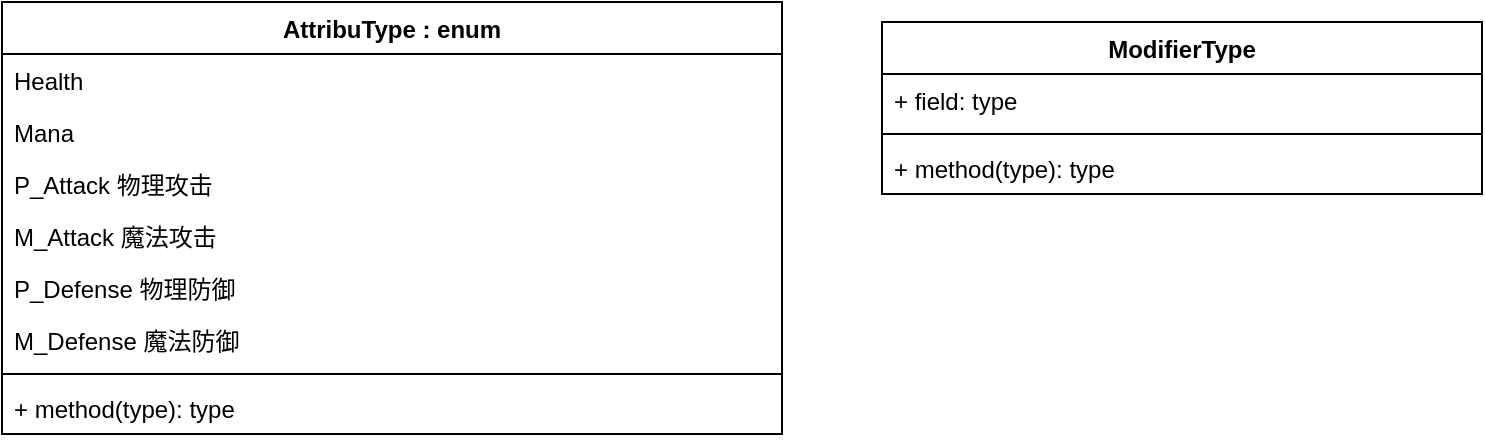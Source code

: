 <mxfile version="26.0.16">
  <diagram id="C5RBs43oDa-KdzZeNtuy" name="Page-1">
    <mxGraphModel dx="804" dy="746" grid="1" gridSize="10" guides="1" tooltips="1" connect="1" arrows="1" fold="1" page="1" pageScale="1" pageWidth="827" pageHeight="1169" math="0" shadow="0">
      <root>
        <mxCell id="WIyWlLk6GJQsqaUBKTNV-0" />
        <mxCell id="WIyWlLk6GJQsqaUBKTNV-1" parent="WIyWlLk6GJQsqaUBKTNV-0" />
        <mxCell id="uVSXAjv3Zr4qq0RaLcOH-0" value="AttribuType : enum" style="swimlane;fontStyle=1;align=center;verticalAlign=top;childLayout=stackLayout;horizontal=1;startSize=26;horizontalStack=0;resizeParent=1;resizeParentMax=0;resizeLast=0;collapsible=1;marginBottom=0;whiteSpace=wrap;html=1;" vertex="1" parent="WIyWlLk6GJQsqaUBKTNV-1">
          <mxGeometry x="30" y="80" width="390" height="216" as="geometry" />
        </mxCell>
        <mxCell id="uVSXAjv3Zr4qq0RaLcOH-1" value="Health" style="text;strokeColor=none;fillColor=none;align=left;verticalAlign=top;spacingLeft=4;spacingRight=4;overflow=hidden;rotatable=0;points=[[0,0.5],[1,0.5]];portConstraint=eastwest;whiteSpace=wrap;html=1;" vertex="1" parent="uVSXAjv3Zr4qq0RaLcOH-0">
          <mxGeometry y="26" width="390" height="26" as="geometry" />
        </mxCell>
        <mxCell id="uVSXAjv3Zr4qq0RaLcOH-9" value="Mana" style="text;strokeColor=none;fillColor=none;align=left;verticalAlign=top;spacingLeft=4;spacingRight=4;overflow=hidden;rotatable=0;points=[[0,0.5],[1,0.5]];portConstraint=eastwest;whiteSpace=wrap;html=1;" vertex="1" parent="uVSXAjv3Zr4qq0RaLcOH-0">
          <mxGeometry y="52" width="390" height="26" as="geometry" />
        </mxCell>
        <mxCell id="uVSXAjv3Zr4qq0RaLcOH-10" value="P_Attack 物理攻击" style="text;strokeColor=none;fillColor=none;align=left;verticalAlign=top;spacingLeft=4;spacingRight=4;overflow=hidden;rotatable=0;points=[[0,0.5],[1,0.5]];portConstraint=eastwest;whiteSpace=wrap;html=1;" vertex="1" parent="uVSXAjv3Zr4qq0RaLcOH-0">
          <mxGeometry y="78" width="390" height="26" as="geometry" />
        </mxCell>
        <mxCell id="uVSXAjv3Zr4qq0RaLcOH-11" value="M_Attack 魔法攻击" style="text;strokeColor=none;fillColor=none;align=left;verticalAlign=top;spacingLeft=4;spacingRight=4;overflow=hidden;rotatable=0;points=[[0,0.5],[1,0.5]];portConstraint=eastwest;whiteSpace=wrap;html=1;" vertex="1" parent="uVSXAjv3Zr4qq0RaLcOH-0">
          <mxGeometry y="104" width="390" height="26" as="geometry" />
        </mxCell>
        <mxCell id="uVSXAjv3Zr4qq0RaLcOH-12" value="P_Defense 物理防御" style="text;strokeColor=none;fillColor=none;align=left;verticalAlign=top;spacingLeft=4;spacingRight=4;overflow=hidden;rotatable=0;points=[[0,0.5],[1,0.5]];portConstraint=eastwest;whiteSpace=wrap;html=1;" vertex="1" parent="uVSXAjv3Zr4qq0RaLcOH-0">
          <mxGeometry y="130" width="390" height="26" as="geometry" />
        </mxCell>
        <mxCell id="uVSXAjv3Zr4qq0RaLcOH-13" value="M_Defense 魔法防御" style="text;strokeColor=none;fillColor=none;align=left;verticalAlign=top;spacingLeft=4;spacingRight=4;overflow=hidden;rotatable=0;points=[[0,0.5],[1,0.5]];portConstraint=eastwest;whiteSpace=wrap;html=1;" vertex="1" parent="uVSXAjv3Zr4qq0RaLcOH-0">
          <mxGeometry y="156" width="390" height="26" as="geometry" />
        </mxCell>
        <mxCell id="uVSXAjv3Zr4qq0RaLcOH-2" value="" style="line;strokeWidth=1;fillColor=none;align=left;verticalAlign=middle;spacingTop=-1;spacingLeft=3;spacingRight=3;rotatable=0;labelPosition=right;points=[];portConstraint=eastwest;strokeColor=inherit;" vertex="1" parent="uVSXAjv3Zr4qq0RaLcOH-0">
          <mxGeometry y="182" width="390" height="8" as="geometry" />
        </mxCell>
        <mxCell id="uVSXAjv3Zr4qq0RaLcOH-3" value="+ method(type): type" style="text;strokeColor=none;fillColor=none;align=left;verticalAlign=top;spacingLeft=4;spacingRight=4;overflow=hidden;rotatable=0;points=[[0,0.5],[1,0.5]];portConstraint=eastwest;whiteSpace=wrap;html=1;" vertex="1" parent="uVSXAjv3Zr4qq0RaLcOH-0">
          <mxGeometry y="190" width="390" height="26" as="geometry" />
        </mxCell>
        <mxCell id="uVSXAjv3Zr4qq0RaLcOH-4" value="&lt;div&gt;ModifierType&lt;/div&gt;&lt;div&gt;&lt;br&gt;&lt;/div&gt;" style="swimlane;fontStyle=1;align=center;verticalAlign=top;childLayout=stackLayout;horizontal=1;startSize=26;horizontalStack=0;resizeParent=1;resizeParentMax=0;resizeLast=0;collapsible=1;marginBottom=0;whiteSpace=wrap;html=1;" vertex="1" parent="WIyWlLk6GJQsqaUBKTNV-1">
          <mxGeometry x="470" y="90" width="300" height="86" as="geometry" />
        </mxCell>
        <mxCell id="uVSXAjv3Zr4qq0RaLcOH-5" value="+ field: type" style="text;strokeColor=none;fillColor=none;align=left;verticalAlign=top;spacingLeft=4;spacingRight=4;overflow=hidden;rotatable=0;points=[[0,0.5],[1,0.5]];portConstraint=eastwest;whiteSpace=wrap;html=1;" vertex="1" parent="uVSXAjv3Zr4qq0RaLcOH-4">
          <mxGeometry y="26" width="300" height="26" as="geometry" />
        </mxCell>
        <mxCell id="uVSXAjv3Zr4qq0RaLcOH-6" value="" style="line;strokeWidth=1;fillColor=none;align=left;verticalAlign=middle;spacingTop=-1;spacingLeft=3;spacingRight=3;rotatable=0;labelPosition=right;points=[];portConstraint=eastwest;strokeColor=inherit;" vertex="1" parent="uVSXAjv3Zr4qq0RaLcOH-4">
          <mxGeometry y="52" width="300" height="8" as="geometry" />
        </mxCell>
        <mxCell id="uVSXAjv3Zr4qq0RaLcOH-7" value="+ method(type): type" style="text;strokeColor=none;fillColor=none;align=left;verticalAlign=top;spacingLeft=4;spacingRight=4;overflow=hidden;rotatable=0;points=[[0,0.5],[1,0.5]];portConstraint=eastwest;whiteSpace=wrap;html=1;" vertex="1" parent="uVSXAjv3Zr4qq0RaLcOH-4">
          <mxGeometry y="60" width="300" height="26" as="geometry" />
        </mxCell>
      </root>
    </mxGraphModel>
  </diagram>
</mxfile>
